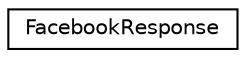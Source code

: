 digraph "Graphical Class Hierarchy"
{
 // INTERACTIVE_SVG=YES
 // LATEX_PDF_SIZE
  edge [fontname="Helvetica",fontsize="10",labelfontname="Helvetica",labelfontsize="10"];
  node [fontname="Helvetica",fontsize="10",shape=record];
  rankdir="LR";
  Node0 [label="FacebookResponse",height=0.2,width=0.4,color="black", fillcolor="white", style="filled",URL="$struct_facebook_response.html",tooltip=" "];
}
